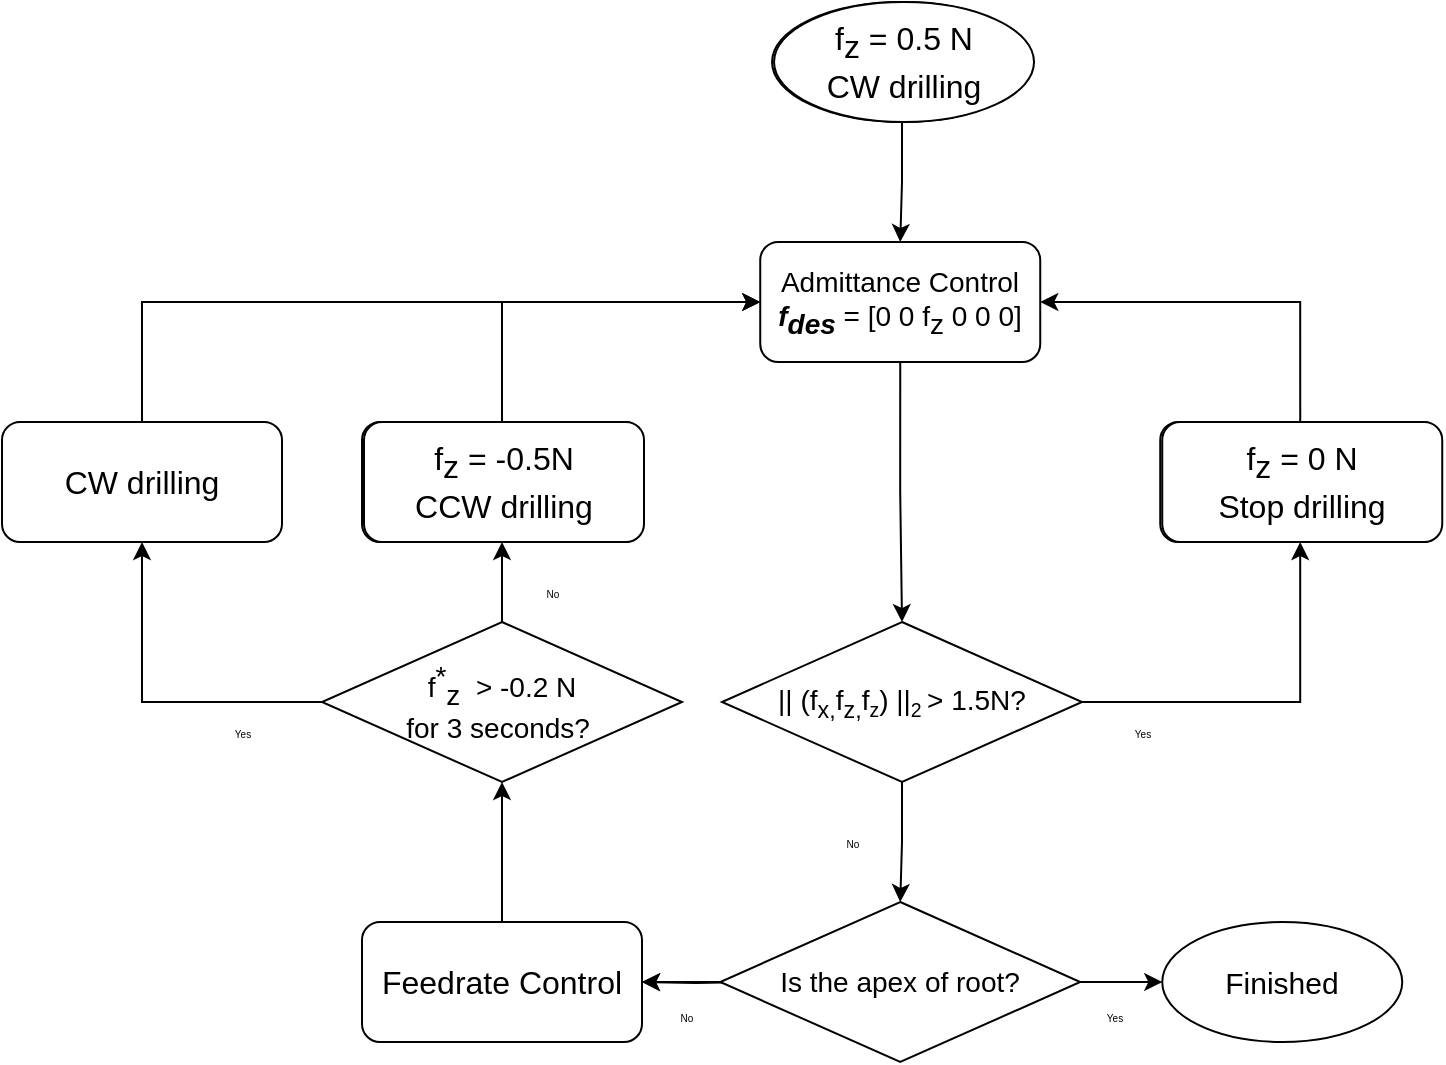 <mxfile version="14.6.11" type="device"><diagram id="ryrho7vy6mzRA2VOri5Y" name="Page-1"><mxGraphModel dx="1730" dy="933" grid="1" gridSize="10" guides="1" tooltips="1" connect="1" arrows="1" fold="1" page="1" pageScale="1" pageWidth="827" pageHeight="1169" math="0" shadow="0"><root><mxCell id="0"/><mxCell id="1" parent="0"/><mxCell id="-vhnLoO3hrttPKl68oIU-1" style="edgeStyle=orthogonalEdgeStyle;rounded=0;orthogonalLoop=1;jettySize=auto;html=1;exitX=0.5;exitY=1;exitDx=0;exitDy=0;entryX=0.5;entryY=0;entryDx=0;entryDy=0;" parent="1" source="-vhnLoO3hrttPKl68oIU-2" target="-vhnLoO3hrttPKl68oIU-4" edge="1"><mxGeometry relative="1" as="geometry"/></mxCell><mxCell id="-vhnLoO3hrttPKl68oIU-2" value="&lt;span style=&quot;font-size: 12px&quot;&gt;f&lt;sub&gt;z&lt;/sub&gt;&lt;/span&gt;&lt;span style=&quot;font-size: 10px&quot;&gt;&amp;nbsp;= 0.5 N&lt;br&gt;CW drilling&lt;br&gt;&lt;/span&gt;" style="ellipse;whiteSpace=wrap;html=1;fontSize=5;" parent="1" vertex="1"><mxGeometry x="493.01" y="50" width="130" height="60" as="geometry"/></mxCell><mxCell id="-vhnLoO3hrttPKl68oIU-3" style="edgeStyle=orthogonalEdgeStyle;rounded=0;orthogonalLoop=1;jettySize=auto;html=1;exitX=0.5;exitY=1;exitDx=0;exitDy=0;entryX=0.5;entryY=0;entryDx=0;entryDy=0;" parent="1" source="-vhnLoO3hrttPKl68oIU-4" target="-vhnLoO3hrttPKl68oIU-9" edge="1"><mxGeometry relative="1" as="geometry"/></mxCell><mxCell id="-vhnLoO3hrttPKl68oIU-4" value="Admittance Control&lt;br style=&quot;font-size: 14px;&quot;&gt;&lt;i style=&quot;font-size: 14px;&quot;&gt;&lt;b style=&quot;font-size: 14px;&quot;&gt;f&lt;sub style=&quot;font-size: 14px;&quot;&gt;des&lt;/sub&gt;&lt;/b&gt;&lt;/i&gt;&amp;nbsp;= [0 0 f&lt;sub style=&quot;font-size: 14px;&quot;&gt;z&lt;/sub&gt;&lt;span style=&quot;font-size: 14px;&quot;&gt;&amp;nbsp;0 0 0&lt;/span&gt;&lt;span style=&quot;font-size: 14px;&quot;&gt;]&lt;/span&gt;" style="rounded=1;whiteSpace=wrap;html=1;fontSize=14;" parent="1" vertex="1"><mxGeometry x="487.12" y="170" width="140" height="60" as="geometry"/></mxCell><mxCell id="-vhnLoO3hrttPKl68oIU-19" style="edgeStyle=orthogonalEdgeStyle;rounded=0;orthogonalLoop=1;jettySize=auto;html=1;exitX=0.5;exitY=0;exitDx=0;exitDy=0;entryX=0.5;entryY=1;entryDx=0;entryDy=0;" parent="1" source="-vhnLoO3hrttPKl68oIU-6" target="-vhnLoO3hrttPKl68oIU-18" edge="1"><mxGeometry relative="1" as="geometry"/></mxCell><mxCell id="-vhnLoO3hrttPKl68oIU-6" value="Feedrate Control" style="rounded=1;whiteSpace=wrap;html=1;fontSize=16;" parent="1" vertex="1"><mxGeometry x="288" y="510" width="140" height="60" as="geometry"/></mxCell><mxCell id="-vhnLoO3hrttPKl68oIU-7" style="edgeStyle=orthogonalEdgeStyle;rounded=0;orthogonalLoop=1;jettySize=auto;html=1;exitX=1;exitY=0.5;exitDx=0;exitDy=0;" parent="1" source="-vhnLoO3hrttPKl68oIU-9" target="-vhnLoO3hrttPKl68oIU-11" edge="1"><mxGeometry relative="1" as="geometry"/></mxCell><mxCell id="-vhnLoO3hrttPKl68oIU-8" style="edgeStyle=orthogonalEdgeStyle;rounded=0;orthogonalLoop=1;jettySize=auto;html=1;exitX=0.5;exitY=1;exitDx=0;exitDy=0;entryX=0.5;entryY=0;entryDx=0;entryDy=0;" parent="1" source="-vhnLoO3hrttPKl68oIU-9" target="-vhnLoO3hrttPKl68oIU-127" edge="1"><mxGeometry relative="1" as="geometry"><mxPoint x="557.125" y="518.0" as="targetPoint"/></mxGeometry></mxCell><mxCell id="-vhnLoO3hrttPKl68oIU-9" value="&lt;font style=&quot;font-size: 14px&quot;&gt;|| (f&lt;sub&gt;x,&lt;/sub&gt;f&lt;sub&gt;z,&lt;/sub&gt;f&lt;/font&gt;&lt;font&gt;&lt;span style=&quot;font-size: 11.667px&quot;&gt;&lt;sub&gt;z&lt;/sub&gt;&lt;/span&gt;&lt;span style=&quot;font-size: 14px&quot;&gt;)&lt;/span&gt;&lt;b style=&quot;font-size: 14px&quot;&gt;&amp;nbsp;&lt;/b&gt;&lt;span style=&quot;font-size: 14px&quot;&gt;||&lt;/span&gt;&lt;span style=&quot;font-size: 11.667px&quot;&gt;&lt;sub&gt;2&amp;nbsp;&lt;/sub&gt;&lt;/span&gt;&lt;span style=&quot;font-size: 14px&quot;&gt;&amp;gt; 1.5N?&lt;/span&gt;&lt;/font&gt;" style="rhombus;whiteSpace=wrap;html=1;" parent="1" vertex="1"><mxGeometry x="468.01" y="360" width="180" height="80" as="geometry"/></mxCell><mxCell id="-vhnLoO3hrttPKl68oIU-10" style="edgeStyle=orthogonalEdgeStyle;rounded=0;orthogonalLoop=1;jettySize=auto;html=1;exitX=0.5;exitY=0;exitDx=0;exitDy=0;entryX=1;entryY=0.5;entryDx=0;entryDy=0;" parent="1" source="-vhnLoO3hrttPKl68oIU-11" target="-vhnLoO3hrttPKl68oIU-4" edge="1"><mxGeometry relative="1" as="geometry"/></mxCell><mxCell id="-vhnLoO3hrttPKl68oIU-11" value="&lt;span&gt;f&lt;sub&gt;z&lt;/sub&gt;&lt;/span&gt;&lt;span style=&quot;font-size: 10px&quot;&gt;&amp;nbsp;= 0 N&lt;br&gt;Stop drilling&lt;br&gt;&lt;/span&gt;" style="rounded=1;whiteSpace=wrap;html=1;" parent="1" vertex="1"><mxGeometry x="687.12" y="260" width="140" height="60" as="geometry"/></mxCell><mxCell id="-vhnLoO3hrttPKl68oIU-12" value="Yes" style="text;html=1;align=center;verticalAlign=middle;resizable=0;points=[];autosize=1;strokeColor=none;fontSize=5;" parent="1" vertex="1"><mxGeometry x="658" y="410" width="40" height="10" as="geometry"/></mxCell><mxCell id="-vhnLoO3hrttPKl68oIU-13" value="No" style="text;html=1;align=center;verticalAlign=middle;resizable=0;points=[];autosize=1;strokeColor=none;fontSize=5;" parent="1" vertex="1"><mxGeometry x="518" y="465" width="30" height="10" as="geometry"/></mxCell><mxCell id="-vhnLoO3hrttPKl68oIU-14" style="edgeStyle=orthogonalEdgeStyle;rounded=0;orthogonalLoop=1;jettySize=auto;html=1;exitX=1;exitY=0.5;exitDx=0;exitDy=0;" parent="1" source="-vhnLoO3hrttPKl68oIU-127" target="-vhnLoO3hrttPKl68oIU-17" edge="1"><mxGeometry relative="1" as="geometry"><mxPoint x="632.25" y="540.0" as="sourcePoint"/><Array as="points"/></mxGeometry></mxCell><mxCell id="-vhnLoO3hrttPKl68oIU-15" style="edgeStyle=orthogonalEdgeStyle;rounded=0;orthogonalLoop=1;jettySize=auto;html=1;exitX=0;exitY=0.5;exitDx=0;exitDy=0;entryX=1;entryY=0.5;entryDx=0;entryDy=0;" parent="1" target="-vhnLoO3hrttPKl68oIU-6" edge="1"><mxGeometry relative="1" as="geometry"><mxPoint x="438" y="530.333" as="targetPoint"/><mxPoint x="482" y="540.0" as="sourcePoint"/></mxGeometry></mxCell><mxCell id="-vhnLoO3hrttPKl68oIU-17" value="&lt;span style=&quot;font-size: 15px;&quot;&gt;Finished&lt;/span&gt;" style="ellipse;whiteSpace=wrap;html=1;fontSize=15;" parent="1" vertex="1"><mxGeometry x="688.12" y="510" width="120" height="60" as="geometry"/></mxCell><mxCell id="-vhnLoO3hrttPKl68oIU-22" style="edgeStyle=orthogonalEdgeStyle;rounded=0;orthogonalLoop=1;jettySize=auto;html=1;exitX=0;exitY=0.5;exitDx=0;exitDy=0;" parent="1" source="-vhnLoO3hrttPKl68oIU-18" target="-vhnLoO3hrttPKl68oIU-21" edge="1"><mxGeometry relative="1" as="geometry"/></mxCell><mxCell id="-vhnLoO3hrttPKl68oIU-23" style="edgeStyle=orthogonalEdgeStyle;rounded=0;orthogonalLoop=1;jettySize=auto;html=1;exitX=0.5;exitY=0;exitDx=0;exitDy=0;entryX=0.5;entryY=1;entryDx=0;entryDy=0;" parent="1" source="-vhnLoO3hrttPKl68oIU-18" target="-vhnLoO3hrttPKl68oIU-20" edge="1"><mxGeometry relative="1" as="geometry"/></mxCell><mxCell id="-vhnLoO3hrttPKl68oIU-18" value="f&lt;sup style=&quot;font-size: 14px&quot;&gt;*&lt;/sup&gt;&lt;sub style=&quot;font-size: 14px&quot;&gt;z&amp;nbsp;&lt;/sub&gt;&amp;nbsp;&amp;gt; -0.2 N&lt;br style=&quot;font-size: 14px&quot;&gt;for 3 seconds?&amp;nbsp;" style="rhombus;whiteSpace=wrap;html=1;fontSize=14;" parent="1" vertex="1"><mxGeometry x="268" y="360" width="180" height="80" as="geometry"/></mxCell><mxCell id="-vhnLoO3hrttPKl68oIU-28" style="edgeStyle=orthogonalEdgeStyle;rounded=0;orthogonalLoop=1;jettySize=auto;html=1;exitX=0.5;exitY=0;exitDx=0;exitDy=0;entryX=0;entryY=0.5;entryDx=0;entryDy=0;" parent="1" source="-vhnLoO3hrttPKl68oIU-20" target="-vhnLoO3hrttPKl68oIU-4" edge="1"><mxGeometry relative="1" as="geometry"/></mxCell><mxCell id="-vhnLoO3hrttPKl68oIU-20" value="f&lt;sub&gt;z&amp;nbsp;&lt;/sub&gt;= -0.5N&lt;br&gt;CCW drilling" style="rounded=1;whiteSpace=wrap;html=1;" parent="1" vertex="1"><mxGeometry x="288" y="260" width="140" height="60" as="geometry"/></mxCell><mxCell id="-vhnLoO3hrttPKl68oIU-25" style="edgeStyle=orthogonalEdgeStyle;rounded=0;orthogonalLoop=1;jettySize=auto;html=1;exitX=0.5;exitY=0;exitDx=0;exitDy=0;entryX=0;entryY=0.5;entryDx=0;entryDy=0;" parent="1" source="-vhnLoO3hrttPKl68oIU-21" target="-vhnLoO3hrttPKl68oIU-4" edge="1"><mxGeometry relative="1" as="geometry"/></mxCell><mxCell id="-vhnLoO3hrttPKl68oIU-21" value="CW drilling" style="rounded=1;whiteSpace=wrap;html=1;fontSize=16;" parent="1" vertex="1"><mxGeometry x="108" y="260" width="140" height="60" as="geometry"/></mxCell><mxCell id="-vhnLoO3hrttPKl68oIU-26" value="No" style="text;html=1;align=center;verticalAlign=middle;resizable=0;points=[];autosize=1;strokeColor=none;fontSize=5;" parent="1" vertex="1"><mxGeometry x="368" y="340" width="30" height="10" as="geometry"/></mxCell><mxCell id="-vhnLoO3hrttPKl68oIU-27" value="Yes" style="text;html=1;align=center;verticalAlign=middle;resizable=0;points=[];autosize=1;strokeColor=none;fontSize=5;" parent="1" vertex="1"><mxGeometry x="208" y="410" width="40" height="10" as="geometry"/></mxCell><mxCell id="-vhnLoO3hrttPKl68oIU-71" value="Yes" style="text;html=1;align=center;verticalAlign=middle;resizable=0;points=[];autosize=1;strokeColor=none;fontSize=5;" parent="1" vertex="1"><mxGeometry x="644" y="552" width="40" height="10" as="geometry"/></mxCell><mxCell id="-vhnLoO3hrttPKl68oIU-72" value="No" style="text;html=1;align=center;verticalAlign=middle;resizable=0;points=[];autosize=1;strokeColor=none;fontSize=5;" parent="1" vertex="1"><mxGeometry x="435" y="552" width="30" height="10" as="geometry"/></mxCell><mxCell id="-vhnLoO3hrttPKl68oIU-124" value="&lt;span style=&quot;font-size: 16px;&quot;&gt;f&lt;sub style=&quot;font-size: 16px;&quot;&gt;z&lt;/sub&gt;&lt;/span&gt;&lt;span style=&quot;font-size: 16px;&quot;&gt;&amp;nbsp;= 0 N&lt;br style=&quot;font-size: 16px;&quot;&gt;Stop drilling&lt;br style=&quot;font-size: 16px;&quot;&gt;&lt;/span&gt;" style="rounded=1;whiteSpace=wrap;html=1;fontSize=16;" parent="1" vertex="1"><mxGeometry x="688.12" y="260" width="140" height="60" as="geometry"/></mxCell><mxCell id="-vhnLoO3hrttPKl68oIU-125" value="&lt;span style=&quot;font-size: 16px;&quot;&gt;f&lt;sub style=&quot;font-size: 16px;&quot;&gt;z&lt;/sub&gt;&lt;/span&gt;&lt;span style=&quot;font-size: 16px;&quot;&gt;&amp;nbsp;= 0.5 N&lt;br style=&quot;font-size: 16px;&quot;&gt;CW drilling&lt;br style=&quot;font-size: 16px;&quot;&gt;&lt;/span&gt;" style="ellipse;whiteSpace=wrap;html=1;fontSize=16;" parent="1" vertex="1"><mxGeometry x="494.01" y="50" width="130" height="60" as="geometry"/></mxCell><mxCell id="-vhnLoO3hrttPKl68oIU-126" value="f&lt;sub style=&quot;font-size: 16px;&quot;&gt;z&amp;nbsp;&lt;/sub&gt;= -0.5N&lt;br style=&quot;font-size: 16px;&quot;&gt;CCW drilling" style="rounded=1;whiteSpace=wrap;html=1;fontSize=16;" parent="1" vertex="1"><mxGeometry x="289" y="260" width="140" height="60" as="geometry"/></mxCell><mxCell id="-vhnLoO3hrttPKl68oIU-128" value="" style="edgeStyle=orthogonalEdgeStyle;rounded=0;orthogonalLoop=1;jettySize=auto;html=1;fontSize=14;exitX=0;exitY=0.5;exitDx=0;exitDy=0;" parent="1" source="-vhnLoO3hrttPKl68oIU-127" target="-vhnLoO3hrttPKl68oIU-6" edge="1"><mxGeometry relative="1" as="geometry"/></mxCell><mxCell id="-vhnLoO3hrttPKl68oIU-127" value="&lt;span style=&quot;font-size: 14px&quot;&gt;Is the apex of root?&lt;/span&gt;" style="rhombus;whiteSpace=wrap;html=1;" parent="1" vertex="1"><mxGeometry x="467.12" y="500" width="180" height="80" as="geometry"/></mxCell></root></mxGraphModel></diagram></mxfile>
